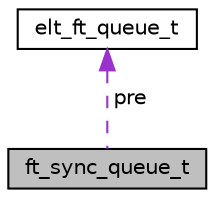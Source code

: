 digraph "ft_sync_queue_t"
{
  edge [fontname="Helvetica",fontsize="10",labelfontname="Helvetica",labelfontsize="10"];
  node [fontname="Helvetica",fontsize="10",shape=record];
  Node1 [label="ft_sync_queue_t",height=0.2,width=0.4,color="black", fillcolor="grey75", style="filled", fontcolor="black"];
  Node2 -> Node1 [dir="back",color="darkorchid3",fontsize="10",style="dashed",label=" pre" ,fontname="Helvetica"];
  Node2 [label="elt_ft_queue_t",height=0.2,width=0.4,color="black", fillcolor="white", style="filled",URL="$structelt__ft__queue__t.html",tooltip="defines the tuples stored in the queue "];
}
